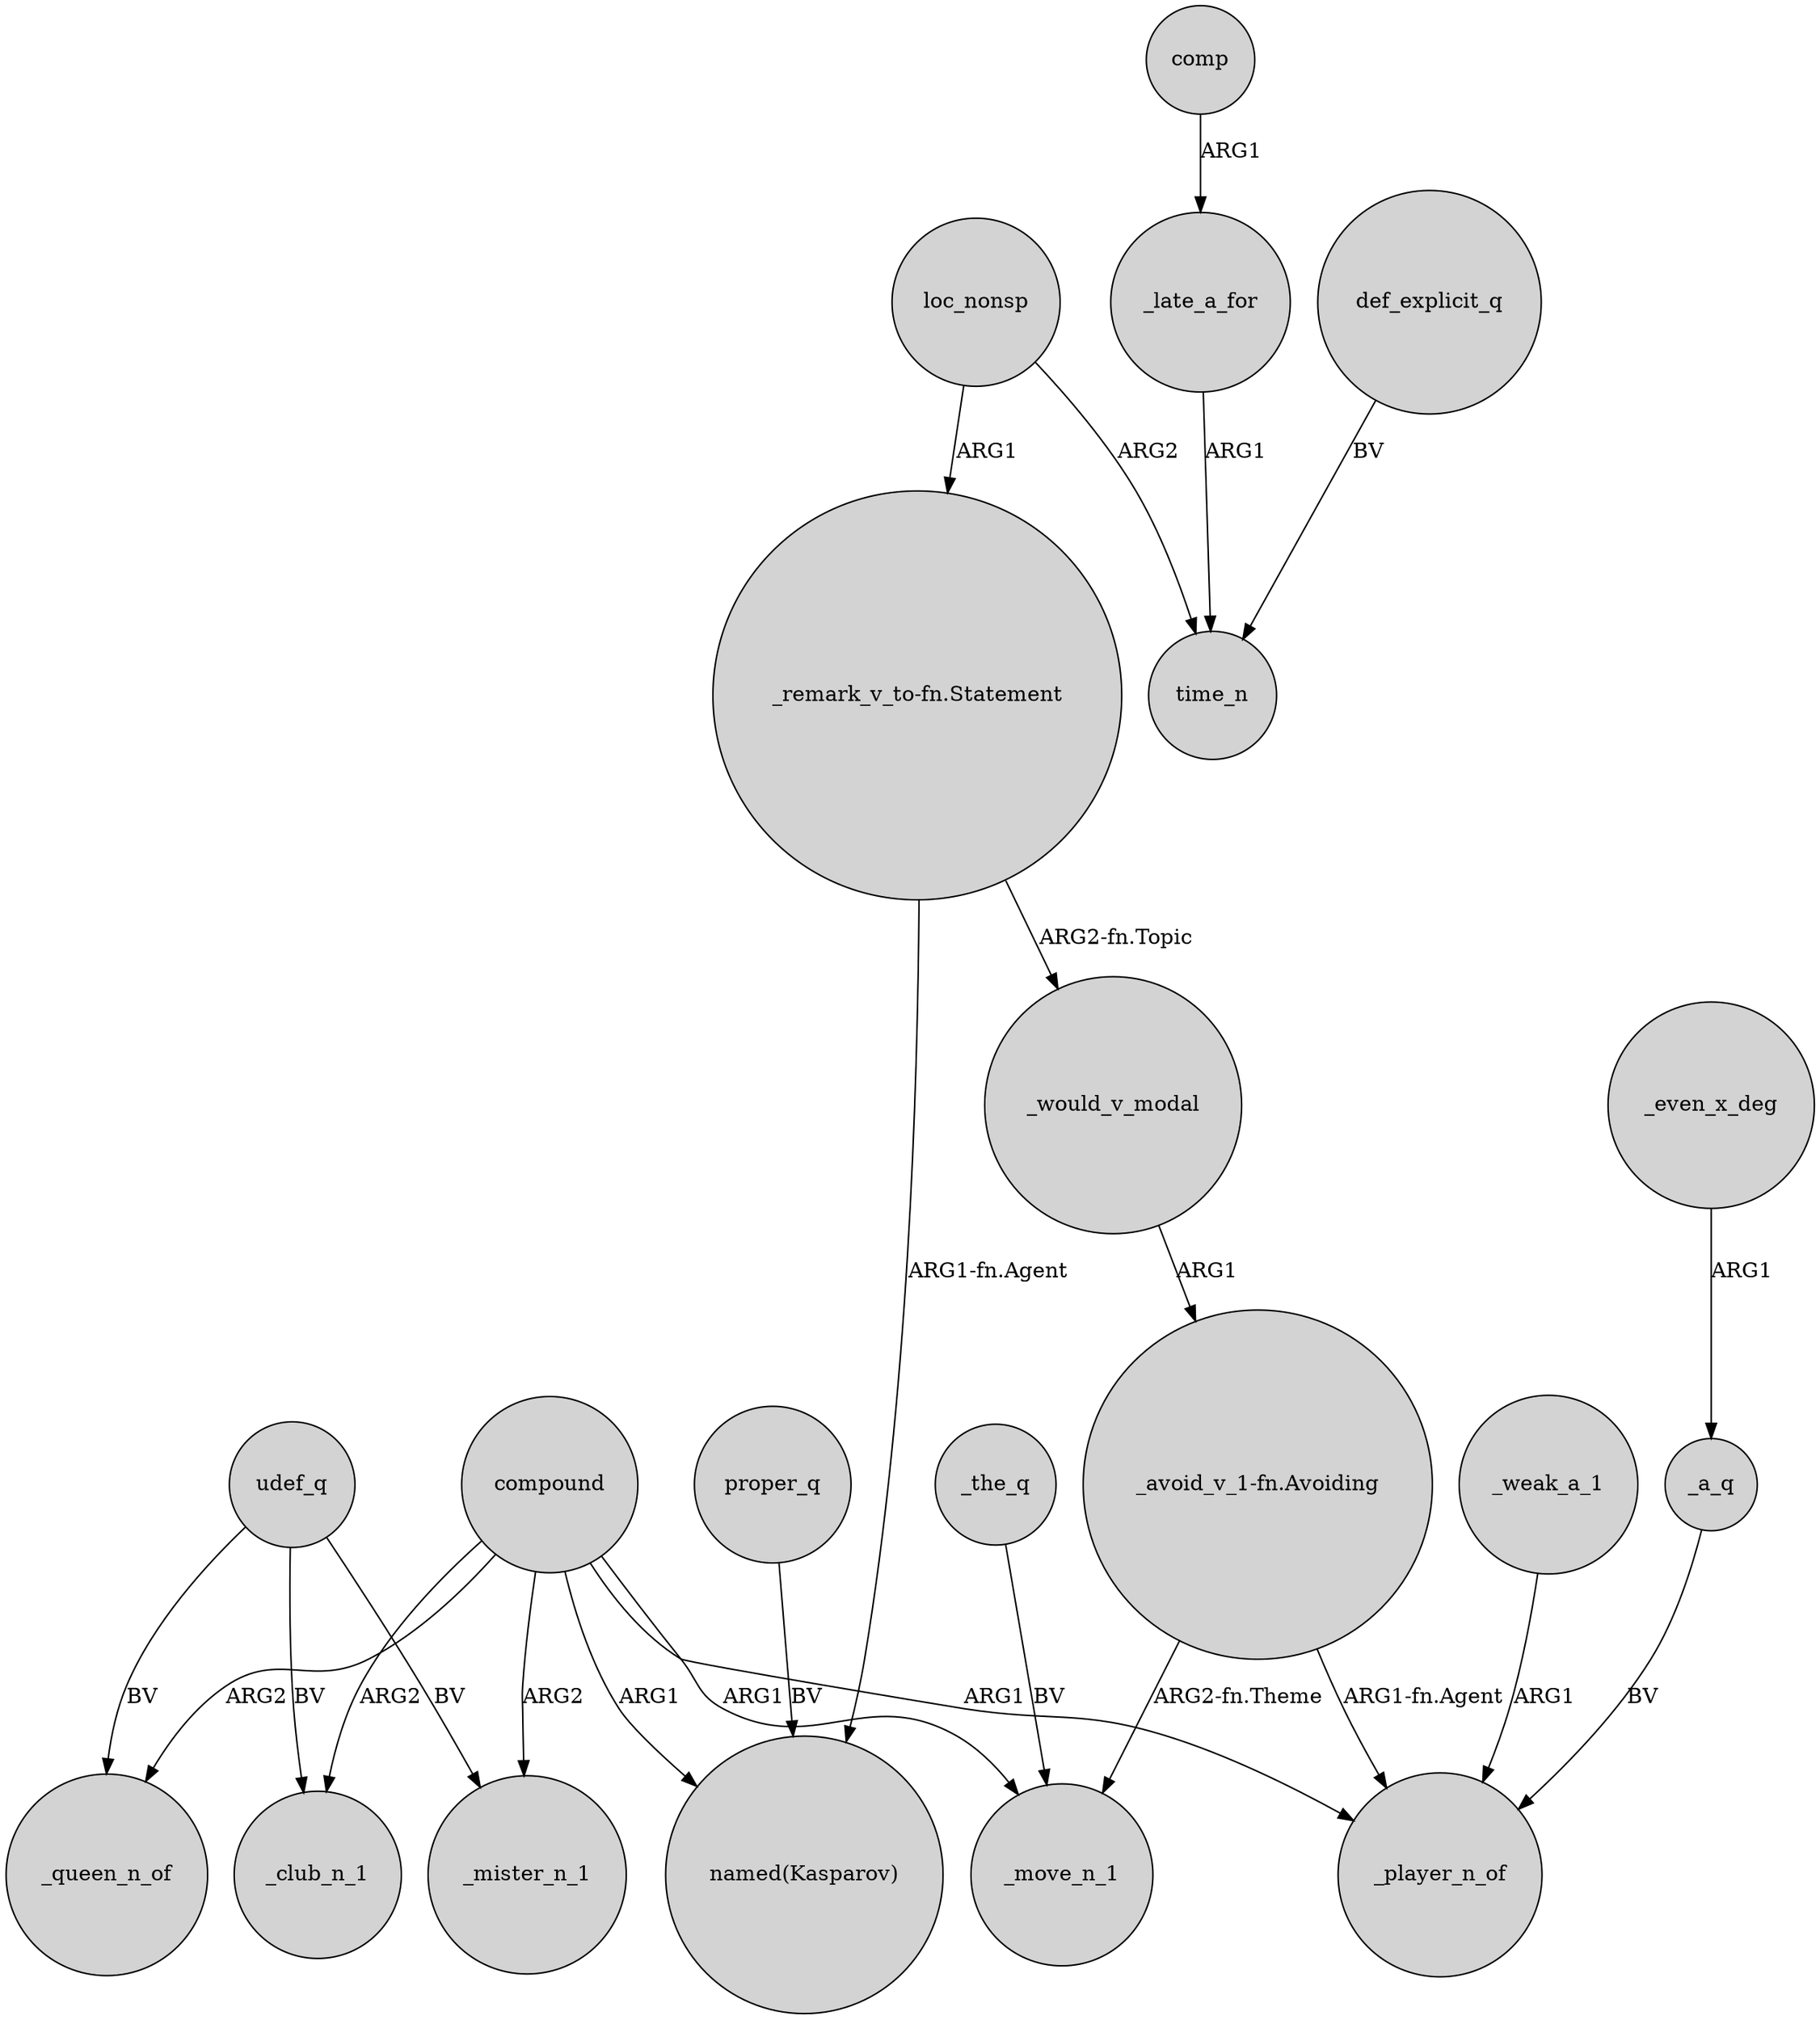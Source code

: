 digraph {
	node [shape=circle style=filled]
	compound -> _queen_n_of [label=ARG2]
	comp -> _late_a_for [label=ARG1]
	def_explicit_q -> time_n [label=BV]
	compound -> _club_n_1 [label=ARG2]
	compound -> _mister_n_1 [label=ARG2]
	udef_q -> _queen_n_of [label=BV]
	udef_q -> _mister_n_1 [label=BV]
	compound -> "named(Kasparov)" [label=ARG1]
	_the_q -> _move_n_1 [label=BV]
	"_remark_v_to-fn.Statement" -> "named(Kasparov)" [label="ARG1-fn.Agent"]
	loc_nonsp -> time_n [label=ARG2]
	_weak_a_1 -> _player_n_of [label=ARG1]
	"_remark_v_to-fn.Statement" -> _would_v_modal [label="ARG2-fn.Topic"]
	"_avoid_v_1-fn.Avoiding" -> _move_n_1 [label="ARG2-fn.Theme"]
	udef_q -> _club_n_1 [label=BV]
	_would_v_modal -> "_avoid_v_1-fn.Avoiding" [label=ARG1]
	compound -> _move_n_1 [label=ARG1]
	loc_nonsp -> "_remark_v_to-fn.Statement" [label=ARG1]
	_even_x_deg -> _a_q [label=ARG1]
	_late_a_for -> time_n [label=ARG1]
	"_avoid_v_1-fn.Avoiding" -> _player_n_of [label="ARG1-fn.Agent"]
	compound -> _player_n_of [label=ARG1]
	_a_q -> _player_n_of [label=BV]
	proper_q -> "named(Kasparov)" [label=BV]
}
